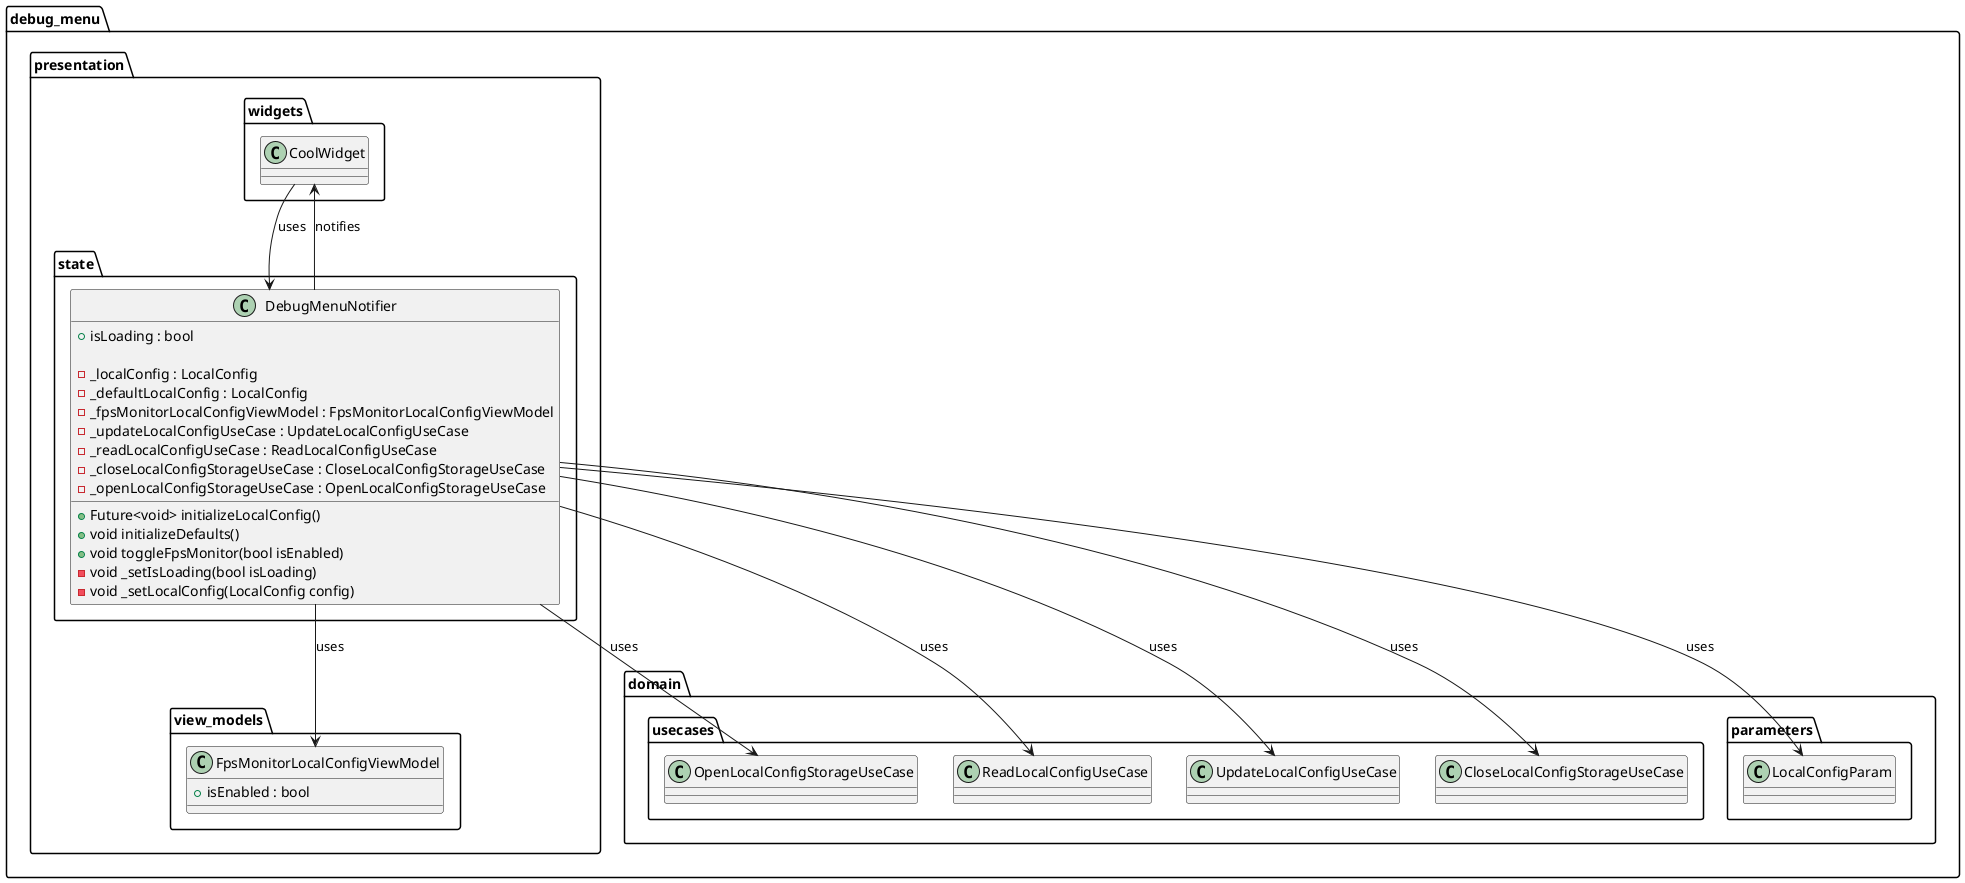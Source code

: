 @startuml debug_menu_presentation_layer_class_diagram

package debug_menu {
        package domain {
            package usecases {
                class OpenLocalConfigStorageUseCase {}

                class ReadLocalConfigUseCase {}

                class UpdateLocalConfigUseCase {}

                class CloseLocalConfigStorageUseCase {}
            }

            package parameters {
                class LocalConfigParam {}
            }
        }

        package presentation {
            package state {
                class DebugMenuNotifier {
                    + isLoading : bool

                    - _localConfig : LocalConfig
                    - _defaultLocalConfig : LocalConfig
                    - _fpsMonitorLocalConfigViewModel : FpsMonitorLocalConfigViewModel
                    - _updateLocalConfigUseCase : UpdateLocalConfigUseCase
                    - _readLocalConfigUseCase : ReadLocalConfigUseCase
                    - _closeLocalConfigStorageUseCase : CloseLocalConfigStorageUseCase
                    - _openLocalConfigStorageUseCase : OpenLocalConfigStorageUseCase

                    + Future<void> initializeLocalConfig()
                    + void initializeDefaults()
                    + void toggleFpsMonitor(bool isEnabled)
                    - void _setIsLoading(bool isLoading)
                    - void _setLocalConfig(LocalConfig config)
                }
            }

            package view_models {
                class FpsMonitorLocalConfigViewModel {
                    + isEnabled : bool
                }
            }

            package widgets {
                class CoolWidget {}
            }
        }
}

DebugMenuNotifier --> FpsMonitorLocalConfigViewModel : uses
DebugMenuNotifier --> OpenLocalConfigStorageUseCase : uses
DebugMenuNotifier --> ReadLocalConfigUseCase : uses
DebugMenuNotifier --> UpdateLocalConfigUseCase : uses
DebugMenuNotifier --> CloseLocalConfigStorageUseCase : uses
DebugMenuNotifier --> LocalConfigParam : uses

CoolWidget -down-> DebugMenuNotifier : uses
DebugMenuNotifier -up-> CoolWidget : notifies

@enduml
